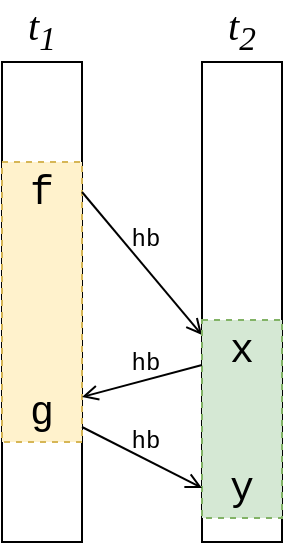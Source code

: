 <mxfile version="14.6.9" type="device"><diagram id="wtmhJZ7KA-VDTOnGo6Tr" name="Page-1"><mxGraphModel dx="474" dy="235" grid="1" gridSize="10" guides="1" tooltips="1" connect="1" arrows="1" fold="1" page="1" pageScale="1" pageWidth="827" pageHeight="1169" math="0" shadow="0"><root><mxCell id="0"/><mxCell id="1" parent="0"/><mxCell id="sXQGZ32GhZG3xSpcODt2-1" value="" style="rounded=0;whiteSpace=wrap;html=1;" parent="1" vertex="1"><mxGeometry x="210" y="140" width="40" height="240" as="geometry"/></mxCell><mxCell id="sXQGZ32GhZG3xSpcODt2-2" value="t&lt;span style=&quot;font-size: 20px&quot;&gt;&lt;sub&gt;1&lt;/sub&gt;&lt;/span&gt;" style="text;html=1;strokeColor=none;fillColor=none;align=center;verticalAlign=middle;whiteSpace=wrap;rounded=0;dashed=1;fontSize=20;fontFamily=Times New Roman;fontStyle=2" parent="1" vertex="1"><mxGeometry x="210" y="109" width="40" height="30" as="geometry"/></mxCell><mxCell id="sXQGZ32GhZG3xSpcODt2-3" value="" style="rounded=0;whiteSpace=wrap;html=1;fontFamily=Times New Roman;fontSize=20;fillColor=#fff2cc;strokeColor=#d6b656;dashed=1;" parent="1" vertex="1"><mxGeometry x="210" y="190" width="40" height="140" as="geometry"/></mxCell><mxCell id="sXQGZ32GhZG3xSpcODt2-4" style="rounded=0;orthogonalLoop=1;jettySize=auto;html=1;exitX=1;exitY=0.5;exitDx=0;exitDy=0;entryX=0;entryY=0.25;entryDx=0;entryDy=0;fontFamily=Courier New;fontSize=20;endArrow=open;endFill=0;" parent="1" source="sXQGZ32GhZG3xSpcODt2-6" target="sXQGZ32GhZG3xSpcODt2-11" edge="1"><mxGeometry relative="1" as="geometry"/></mxCell><mxCell id="sXQGZ32GhZG3xSpcODt2-6" value="f" style="text;html=1;strokeColor=none;fillColor=none;align=center;verticalAlign=middle;whiteSpace=wrap;rounded=0;dashed=1;fontSize=20;fontFamily=Courier New;fontStyle=0" parent="1" vertex="1"><mxGeometry x="210" y="190" width="40" height="30" as="geometry"/></mxCell><mxCell id="sXQGZ32GhZG3xSpcODt2-7" value="g" style="text;html=1;strokeColor=none;fillColor=none;align=center;verticalAlign=middle;whiteSpace=wrap;rounded=0;dashed=1;fontSize=20;fontFamily=Courier New;fontStyle=0" parent="1" vertex="1"><mxGeometry x="210" y="300" width="40" height="30" as="geometry"/></mxCell><mxCell id="sXQGZ32GhZG3xSpcODt2-8" value="" style="rounded=0;whiteSpace=wrap;html=1;" parent="1" vertex="1"><mxGeometry x="310" y="140" width="40" height="240" as="geometry"/></mxCell><mxCell id="sXQGZ32GhZG3xSpcODt2-9" value="&lt;span style=&quot;font-size: 20px&quot;&gt;t&lt;sub&gt;2&lt;/sub&gt;&lt;/span&gt;" style="text;html=1;strokeColor=none;fillColor=none;align=center;verticalAlign=middle;whiteSpace=wrap;rounded=0;dashed=1;fontSize=20;fontFamily=Times New Roman;fontStyle=2" parent="1" vertex="1"><mxGeometry x="310" y="109" width="40" height="30" as="geometry"/></mxCell><mxCell id="sXQGZ32GhZG3xSpcODt2-10" value="" style="rounded=0;whiteSpace=wrap;html=1;fontFamily=Times New Roman;fontSize=20;fillColor=#d5e8d4;strokeColor=#82b366;dashed=1;" parent="1" vertex="1"><mxGeometry x="310" y="269" width="40" height="99" as="geometry"/></mxCell><mxCell id="sXQGZ32GhZG3xSpcODt2-17" style="rounded=0;orthogonalLoop=1;jettySize=auto;html=1;exitX=0;exitY=0.75;exitDx=0;exitDy=0;entryX=1;entryY=0.25;entryDx=0;entryDy=0;endArrow=open;endFill=0;" parent="1" source="sXQGZ32GhZG3xSpcODt2-11" target="sXQGZ32GhZG3xSpcODt2-7" edge="1"><mxGeometry relative="1" as="geometry"/></mxCell><mxCell id="sXQGZ32GhZG3xSpcODt2-11" value="x" style="text;html=1;strokeColor=none;fillColor=none;align=center;verticalAlign=middle;whiteSpace=wrap;rounded=0;dashed=1;fontSize=20;fontFamily=Courier New;fontStyle=0" parent="1" vertex="1"><mxGeometry x="310" y="269" width="40" height="30" as="geometry"/></mxCell><mxCell id="sXQGZ32GhZG3xSpcODt2-12" style="edgeStyle=none;rounded=0;orthogonalLoop=1;jettySize=auto;html=1;exitX=1;exitY=0.75;exitDx=0;exitDy=0;entryX=0;entryY=0.5;entryDx=0;entryDy=0;fontFamily=Courier New;fontSize=12;endArrow=open;endFill=0;" parent="1" source="sXQGZ32GhZG3xSpcODt2-7" target="sXQGZ32GhZG3xSpcODt2-13" edge="1"><mxGeometry relative="1" as="geometry"/></mxCell><mxCell id="sXQGZ32GhZG3xSpcODt2-13" value="y" style="text;html=1;strokeColor=none;fillColor=none;align=center;verticalAlign=middle;whiteSpace=wrap;rounded=0;dashed=1;fontSize=20;fontFamily=Courier New;fontStyle=0" parent="1" vertex="1"><mxGeometry x="310" y="338" width="40" height="30" as="geometry"/></mxCell><mxCell id="sXQGZ32GhZG3xSpcODt2-14" value="hb" style="text;html=1;strokeColor=none;fillColor=none;align=center;verticalAlign=middle;whiteSpace=wrap;rounded=0;dashed=1;fontFamily=Courier New;fontSize=12;rotation=0;" parent="1" vertex="1"><mxGeometry x="262" y="219" width="40" height="20" as="geometry"/></mxCell><mxCell id="sXQGZ32GhZG3xSpcODt2-15" value="hb" style="text;html=1;strokeColor=none;fillColor=none;align=center;verticalAlign=middle;whiteSpace=wrap;rounded=0;dashed=1;fontFamily=Courier New;fontSize=12;rotation=0;" parent="1" vertex="1"><mxGeometry x="262" y="320" width="40" height="20" as="geometry"/></mxCell><mxCell id="sXQGZ32GhZG3xSpcODt2-16" value="hb" style="text;html=1;strokeColor=none;fillColor=none;align=center;verticalAlign=middle;whiteSpace=wrap;rounded=0;dashed=1;fontFamily=Courier New;fontSize=12;rotation=0;" parent="1" vertex="1"><mxGeometry x="262" y="281" width="40" height="20" as="geometry"/></mxCell></root></mxGraphModel></diagram></mxfile>